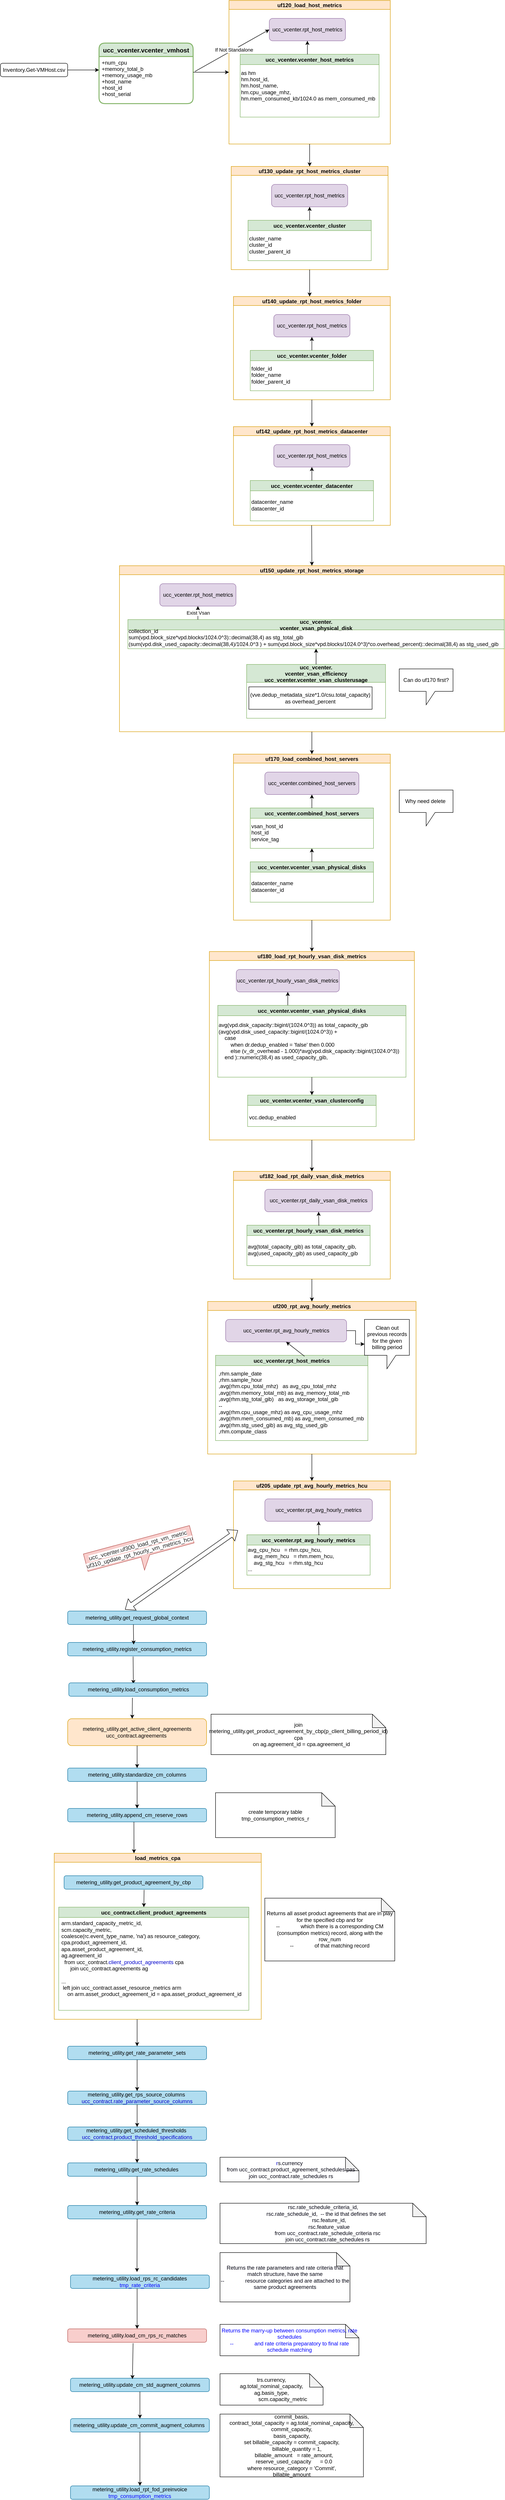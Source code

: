 <mxfile version="17.3.0" type="github">
  <diagram id="R2lEEEUBdFMjLlhIrx00" name="Page-1">
    <mxGraphModel dx="1022" dy="436" grid="1" gridSize="10" guides="1" tooltips="1" connect="1" arrows="1" fold="1" page="1" pageScale="1" pageWidth="850" pageHeight="1100" math="0" shadow="0" extFonts="Permanent Marker^https://fonts.googleapis.com/css?family=Permanent+Marker">
      <root>
        <mxCell id="0" />
        <mxCell id="1" parent="0" />
        <mxCell id="P4FuP0LSuR6LacXq8Uvd-1" value="Inventory.Get-VMHost.csv" style="rounded=1;whiteSpace=wrap;html=1;" parent="1" vertex="1">
          <mxGeometry x="60" y="160" width="150" height="30" as="geometry" />
        </mxCell>
        <mxCell id="P4FuP0LSuR6LacXq8Uvd-2" value="" style="endArrow=classic;html=1;rounded=0;exitX=1;exitY=0.5;exitDx=0;exitDy=0;" parent="1" source="P4FuP0LSuR6LacXq8Uvd-1" edge="1">
          <mxGeometry width="50" height="50" relative="1" as="geometry">
            <mxPoint x="230" y="220" as="sourcePoint" />
            <mxPoint x="280" y="175" as="targetPoint" />
          </mxGeometry>
        </mxCell>
        <mxCell id="P4FuP0LSuR6LacXq8Uvd-8" value="ucc_vcenter.vcenter_vmhost" style="swimlane;childLayout=stackLayout;horizontal=1;startSize=30;horizontalStack=0;rounded=1;fontSize=14;fontStyle=1;strokeWidth=2;resizeParent=0;resizeLast=1;shadow=0;dashed=0;align=center;fillColor=#d5e8d4;strokeColor=#82b366;" parent="1" vertex="1">
          <mxGeometry x="280" y="115" width="210" height="135" as="geometry" />
        </mxCell>
        <mxCell id="P4FuP0LSuR6LacXq8Uvd-9" value="+num_cpu&#xa;+memory_total_b&#xa;+memory_usage_mb&#xa;+host_name&#xa;+host_id&#xa;+host_serial" style="align=left;strokeColor=none;fillColor=none;spacingLeft=4;fontSize=12;verticalAlign=top;resizable=0;rotatable=0;part=1;" parent="P4FuP0LSuR6LacXq8Uvd-8" vertex="1">
          <mxGeometry y="30" width="210" height="105" as="geometry" />
        </mxCell>
        <mxCell id="P4FuP0LSuR6LacXq8Uvd-10" value="" style="endArrow=classic;html=1;rounded=0;entryX=0;entryY=0.5;entryDx=0;entryDy=0;" parent="1" target="P4FuP0LSuR6LacXq8Uvd-14" edge="1">
          <mxGeometry width="50" height="50" relative="1" as="geometry">
            <mxPoint x="490" y="180" as="sourcePoint" />
            <mxPoint x="580" y="179" as="targetPoint" />
          </mxGeometry>
        </mxCell>
        <mxCell id="P4FuP0LSuR6LacXq8Uvd-14" value="uf120_load_host_metrics" style="swimlane;startSize=20;horizontal=1;containerType=tree;newEdgeStyle={&quot;edgeStyle&quot;:&quot;elbowEdgeStyle&quot;,&quot;startArrow&quot;:&quot;none&quot;,&quot;endArrow&quot;:&quot;none&quot;};fillColor=#ffe6cc;strokeColor=#d79b00;" parent="1" vertex="1">
          <mxGeometry x="570" y="20" width="360" height="320" as="geometry" />
        </mxCell>
        <mxCell id="P4FuP0LSuR6LacXq8Uvd-24" value="ucc_vcenter.rpt_host_metrics" style="rounded=1;whiteSpace=wrap;html=1;fillColor=#e1d5e7;strokeColor=#9673a6;" parent="P4FuP0LSuR6LacXq8Uvd-14" vertex="1">
          <mxGeometry x="90" y="40" width="170" height="50" as="geometry" />
        </mxCell>
        <mxCell id="P4FuP0LSuR6LacXq8Uvd-25" value="ucc_vcenter.vcenter_host_metrics" style="swimlane;fillColor=#d5e8d4;strokeColor=#82b366;" parent="P4FuP0LSuR6LacXq8Uvd-14" vertex="1">
          <mxGeometry x="25" y="120" width="310" height="140" as="geometry" />
        </mxCell>
        <mxCell id="P4FuP0LSuR6LacXq8Uvd-27" value="&lt;div&gt;as hm&lt;/div&gt;&lt;div&gt;hm.host_id,&lt;/div&gt;&lt;div&gt;&lt;span&gt;  &lt;/span&gt;hm.host_name,&lt;/div&gt;&lt;div&gt;&lt;span&gt;  &lt;/span&gt;hm.cpu_usage_mhz,&lt;/div&gt;&lt;div&gt;&lt;span&gt;  &lt;/span&gt;hm.mem_consumed_kb/1024.0 as mem_consumed_mb&lt;/div&gt;" style="text;html=1;align=left;verticalAlign=middle;resizable=0;points=[];autosize=1;strokeColor=none;fillColor=none;" parent="P4FuP0LSuR6LacXq8Uvd-25" vertex="1">
          <mxGeometry y="30" width="310" height="80" as="geometry" />
        </mxCell>
        <mxCell id="P4FuP0LSuR6LacXq8Uvd-29" value="" style="endArrow=classic;html=1;rounded=0;entryX=0.5;entryY=1;entryDx=0;entryDy=0;" parent="P4FuP0LSuR6LacXq8Uvd-14" target="P4FuP0LSuR6LacXq8Uvd-24" edge="1">
          <mxGeometry width="50" height="50" relative="1" as="geometry">
            <mxPoint x="175" y="120" as="sourcePoint" />
            <mxPoint x="210" y="150" as="targetPoint" />
          </mxGeometry>
        </mxCell>
        <mxCell id="P4FuP0LSuR6LacXq8Uvd-28" value="" style="endArrow=classic;html=1;rounded=0;exitX=1.019;exitY=0.317;exitDx=0;exitDy=0;exitPerimeter=0;entryX=0;entryY=0.5;entryDx=0;entryDy=0;" parent="1" source="P4FuP0LSuR6LacXq8Uvd-9" target="P4FuP0LSuR6LacXq8Uvd-24" edge="1">
          <mxGeometry width="50" height="50" relative="1" as="geometry">
            <mxPoint x="620" y="200" as="sourcePoint" />
            <mxPoint x="670" y="150" as="targetPoint" />
          </mxGeometry>
        </mxCell>
        <mxCell id="P4FuP0LSuR6LacXq8Uvd-30" value="If Not Standalone" style="edgeLabel;html=1;align=center;verticalAlign=middle;resizable=0;points=[];" parent="P4FuP0LSuR6LacXq8Uvd-28" vertex="1" connectable="0">
          <mxGeometry x="-0.141" relative="1" as="geometry">
            <mxPoint x="15" y="-8" as="offset" />
          </mxGeometry>
        </mxCell>
        <mxCell id="P4FuP0LSuR6LacXq8Uvd-31" value="uf130_update_rpt_host_metrics_cluster" style="swimlane;startSize=20;horizontal=1;containerType=tree;newEdgeStyle={&quot;edgeStyle&quot;:&quot;elbowEdgeStyle&quot;,&quot;startArrow&quot;:&quot;none&quot;,&quot;endArrow&quot;:&quot;none&quot;};fillColor=#ffe6cc;strokeColor=#d79b00;" parent="1" vertex="1">
          <mxGeometry x="575" y="390" width="350" height="230" as="geometry" />
        </mxCell>
        <mxCell id="P4FuP0LSuR6LacXq8Uvd-32" value="ucc_vcenter.rpt_host_metrics" style="rounded=1;whiteSpace=wrap;html=1;fillColor=#e1d5e7;strokeColor=#9673a6;" parent="P4FuP0LSuR6LacXq8Uvd-31" vertex="1">
          <mxGeometry x="90" y="40" width="170" height="50" as="geometry" />
        </mxCell>
        <mxCell id="P4FuP0LSuR6LacXq8Uvd-33" value="ucc_vcenter.vcenter_cluster" style="swimlane;fillColor=#d5e8d4;strokeColor=#82b366;" parent="P4FuP0LSuR6LacXq8Uvd-31" vertex="1">
          <mxGeometry x="37.5" y="120" width="275" height="90" as="geometry" />
        </mxCell>
        <mxCell id="P4FuP0LSuR6LacXq8Uvd-34" value="cluster_name&lt;br&gt;cluster_id&lt;br&gt;cluster_parent_id" style="text;html=1;align=left;verticalAlign=middle;resizable=0;points=[];autosize=1;strokeColor=none;fillColor=none;" parent="P4FuP0LSuR6LacXq8Uvd-33" vertex="1">
          <mxGeometry y="30" width="110" height="50" as="geometry" />
        </mxCell>
        <mxCell id="P4FuP0LSuR6LacXq8Uvd-35" value="" style="endArrow=classic;html=1;rounded=0;entryX=0.5;entryY=1;entryDx=0;entryDy=0;" parent="P4FuP0LSuR6LacXq8Uvd-31" target="P4FuP0LSuR6LacXq8Uvd-32" edge="1">
          <mxGeometry width="50" height="50" relative="1" as="geometry">
            <mxPoint x="175" y="120" as="sourcePoint" />
            <mxPoint x="210" y="150" as="targetPoint" />
          </mxGeometry>
        </mxCell>
        <mxCell id="P4FuP0LSuR6LacXq8Uvd-36" value="" style="endArrow=classic;html=1;rounded=0;exitX=0.5;exitY=1;exitDx=0;exitDy=0;entryX=0.5;entryY=0;entryDx=0;entryDy=0;" parent="1" source="P4FuP0LSuR6LacXq8Uvd-14" target="P4FuP0LSuR6LacXq8Uvd-31" edge="1">
          <mxGeometry width="50" height="50" relative="1" as="geometry">
            <mxPoint x="620" y="550" as="sourcePoint" />
            <mxPoint x="670" y="500" as="targetPoint" />
          </mxGeometry>
        </mxCell>
        <mxCell id="P4FuP0LSuR6LacXq8Uvd-37" value="uf140_update_rpt_host_metrics_folder" style="swimlane;startSize=20;horizontal=1;containerType=tree;newEdgeStyle={&quot;edgeStyle&quot;:&quot;elbowEdgeStyle&quot;,&quot;startArrow&quot;:&quot;none&quot;,&quot;endArrow&quot;:&quot;none&quot;};fillColor=#ffe6cc;strokeColor=#d79b00;" parent="1" vertex="1">
          <mxGeometry x="580" y="680" width="350" height="230" as="geometry" />
        </mxCell>
        <mxCell id="P4FuP0LSuR6LacXq8Uvd-38" value="ucc_vcenter.rpt_host_metrics" style="rounded=1;whiteSpace=wrap;html=1;fillColor=#e1d5e7;strokeColor=#9673a6;" parent="P4FuP0LSuR6LacXq8Uvd-37" vertex="1">
          <mxGeometry x="90" y="40" width="170" height="50" as="geometry" />
        </mxCell>
        <mxCell id="P4FuP0LSuR6LacXq8Uvd-39" value="ucc_vcenter.vcenter_folder" style="swimlane;fillColor=#d5e8d4;strokeColor=#82b366;" parent="P4FuP0LSuR6LacXq8Uvd-37" vertex="1">
          <mxGeometry x="37.5" y="120" width="275" height="90" as="geometry" />
        </mxCell>
        <mxCell id="P4FuP0LSuR6LacXq8Uvd-40" value="folder_id&lt;br&gt;folder_name&lt;br&gt;folder_parent_id" style="text;html=1;align=left;verticalAlign=middle;resizable=0;points=[];autosize=1;strokeColor=none;fillColor=none;" parent="P4FuP0LSuR6LacXq8Uvd-39" vertex="1">
          <mxGeometry y="30" width="100" height="50" as="geometry" />
        </mxCell>
        <mxCell id="P4FuP0LSuR6LacXq8Uvd-41" value="" style="endArrow=classic;html=1;rounded=0;entryX=0.5;entryY=1;entryDx=0;entryDy=0;" parent="P4FuP0LSuR6LacXq8Uvd-37" target="P4FuP0LSuR6LacXq8Uvd-38" edge="1">
          <mxGeometry width="50" height="50" relative="1" as="geometry">
            <mxPoint x="175" y="120" as="sourcePoint" />
            <mxPoint x="210" y="150" as="targetPoint" />
          </mxGeometry>
        </mxCell>
        <mxCell id="P4FuP0LSuR6LacXq8Uvd-42" value="" style="endArrow=classic;html=1;rounded=0;exitX=0.5;exitY=1;exitDx=0;exitDy=0;" parent="1" source="P4FuP0LSuR6LacXq8Uvd-31" edge="1">
          <mxGeometry width="50" height="50" relative="1" as="geometry">
            <mxPoint x="700" y="680" as="sourcePoint" />
            <mxPoint x="750" y="680" as="targetPoint" />
          </mxGeometry>
        </mxCell>
        <mxCell id="P4FuP0LSuR6LacXq8Uvd-43" value="uf142_update_rpt_host_metrics_datacenter" style="swimlane;startSize=20;horizontal=1;containerType=tree;newEdgeStyle={&quot;edgeStyle&quot;:&quot;elbowEdgeStyle&quot;,&quot;startArrow&quot;:&quot;none&quot;,&quot;endArrow&quot;:&quot;none&quot;};fillColor=#ffe6cc;strokeColor=#d79b00;" parent="1" vertex="1">
          <mxGeometry x="580" y="970" width="350" height="220" as="geometry" />
        </mxCell>
        <mxCell id="P4FuP0LSuR6LacXq8Uvd-44" value="ucc_vcenter.rpt_host_metrics" style="rounded=1;whiteSpace=wrap;html=1;fillColor=#e1d5e7;strokeColor=#9673a6;" parent="P4FuP0LSuR6LacXq8Uvd-43" vertex="1">
          <mxGeometry x="90" y="40" width="170" height="50" as="geometry" />
        </mxCell>
        <mxCell id="P4FuP0LSuR6LacXq8Uvd-45" value="ucc_vcenter.vcenter_datacenter" style="swimlane;fillColor=#d5e8d4;strokeColor=#82b366;" parent="P4FuP0LSuR6LacXq8Uvd-43" vertex="1">
          <mxGeometry x="37.5" y="120" width="275" height="90" as="geometry" />
        </mxCell>
        <mxCell id="P4FuP0LSuR6LacXq8Uvd-46" value="datacenter_name&lt;br&gt;datacenter_id" style="text;html=1;align=left;verticalAlign=middle;resizable=0;points=[];autosize=1;strokeColor=none;fillColor=none;" parent="P4FuP0LSuR6LacXq8Uvd-45" vertex="1">
          <mxGeometry y="40" width="110" height="30" as="geometry" />
        </mxCell>
        <mxCell id="P4FuP0LSuR6LacXq8Uvd-47" value="" style="endArrow=classic;html=1;rounded=0;entryX=0.5;entryY=1;entryDx=0;entryDy=0;" parent="P4FuP0LSuR6LacXq8Uvd-43" target="P4FuP0LSuR6LacXq8Uvd-44" edge="1">
          <mxGeometry width="50" height="50" relative="1" as="geometry">
            <mxPoint x="175" y="120" as="sourcePoint" />
            <mxPoint x="210" y="150" as="targetPoint" />
          </mxGeometry>
        </mxCell>
        <mxCell id="P4FuP0LSuR6LacXq8Uvd-48" value="" style="endArrow=classic;html=1;rounded=0;exitX=0.5;exitY=1;exitDx=0;exitDy=0;entryX=0.5;entryY=0;entryDx=0;entryDy=0;" parent="1" source="P4FuP0LSuR6LacXq8Uvd-37" target="P4FuP0LSuR6LacXq8Uvd-43" edge="1">
          <mxGeometry width="50" height="50" relative="1" as="geometry">
            <mxPoint x="420" y="1000" as="sourcePoint" />
            <mxPoint x="470" y="950" as="targetPoint" />
          </mxGeometry>
        </mxCell>
        <mxCell id="P4FuP0LSuR6LacXq8Uvd-49" value="uf150_update_rpt_host_metrics_storage" style="swimlane;startSize=20;horizontal=1;containerType=tree;newEdgeStyle={&quot;edgeStyle&quot;:&quot;elbowEdgeStyle&quot;,&quot;startArrow&quot;:&quot;none&quot;,&quot;endArrow&quot;:&quot;none&quot;};fillColor=#ffe6cc;strokeColor=#d79b00;" parent="1" vertex="1">
          <mxGeometry x="325.63" y="1280" width="858.75" height="370" as="geometry" />
        </mxCell>
        <mxCell id="P4FuP0LSuR6LacXq8Uvd-50" value="ucc_vcenter.rpt_host_metrics" style="rounded=1;whiteSpace=wrap;html=1;fillColor=#e1d5e7;strokeColor=#9673a6;" parent="P4FuP0LSuR6LacXq8Uvd-49" vertex="1">
          <mxGeometry x="90" y="40" width="170" height="50" as="geometry" />
        </mxCell>
        <mxCell id="P4FuP0LSuR6LacXq8Uvd-51" value="ucc_vcenter.&#xa;vcenter_vsan_physical_disk" style="swimlane;fillColor=#d5e8d4;strokeColor=#82b366;" parent="P4FuP0LSuR6LacXq8Uvd-49" vertex="1">
          <mxGeometry x="18.75" y="120" width="840" height="65" as="geometry" />
        </mxCell>
        <mxCell id="P4FuP0LSuR6LacXq8Uvd-52" value="collection_id&lt;br&gt;sum(vpd.block_size*vpd.blocks/1024.0^3)::decimal(38,4) as stg_total_gib&lt;br&gt;(sum(vpd.disk_used_capacity::decimal(38,4)/1024.0^3 ) + sum(vpd.block_size*vpd.blocks/1024.0^3)*co.overhead_percent)::decimal(38,4) as stg_used_gib" style="text;html=1;align=left;verticalAlign=middle;resizable=0;points=[];autosize=1;strokeColor=none;fillColor=none;" parent="P4FuP0LSuR6LacXq8Uvd-51" vertex="1">
          <mxGeometry y="15" width="840" height="50" as="geometry" />
        </mxCell>
        <mxCell id="P4FuP0LSuR6LacXq8Uvd-53" value="Exist Vsan" style="endArrow=classic;html=1;rounded=0;entryX=0.5;entryY=1;entryDx=0;entryDy=0;" parent="P4FuP0LSuR6LacXq8Uvd-49" target="P4FuP0LSuR6LacXq8Uvd-50" edge="1">
          <mxGeometry width="50" height="50" relative="1" as="geometry">
            <mxPoint x="175" y="120" as="sourcePoint" />
            <mxPoint x="210" y="150" as="targetPoint" />
            <Array as="points" />
          </mxGeometry>
        </mxCell>
        <mxCell id="P4FuP0LSuR6LacXq8Uvd-57" value="ucc_vcenter.&#xa;vcenter_vsan_efficiency&#xa;ucc_vcenter.vcenter_vsan_clusterusage" style="swimlane;fillColor=#d5e8d4;strokeColor=#82b366;startSize=40;" parent="P4FuP0LSuR6LacXq8Uvd-49" vertex="1">
          <mxGeometry x="283.75" y="220" width="310" height="120" as="geometry" />
        </mxCell>
        <mxCell id="P4FuP0LSuR6LacXq8Uvd-62" value="(vve.dedup_metadata_size*1.0/csu.total_capacity) as overhead_percent" style="whiteSpace=wrap;html=1;" parent="P4FuP0LSuR6LacXq8Uvd-57" vertex="1">
          <mxGeometry x="5" y="50" width="275" height="50" as="geometry" />
        </mxCell>
        <mxCell id="P4FuP0LSuR6LacXq8Uvd-59" value="" style="endArrow=classic;html=1;rounded=0;exitX=0.5;exitY=0;exitDx=0;exitDy=0;entryX=0.5;entryY=1;entryDx=0;entryDy=0;" parent="P4FuP0LSuR6LacXq8Uvd-49" source="P4FuP0LSuR6LacXq8Uvd-57" target="P4FuP0LSuR6LacXq8Uvd-51" edge="1">
          <mxGeometry width="50" height="50" relative="1" as="geometry">
            <mxPoint x="90" y="230" as="sourcePoint" />
            <mxPoint x="140" y="180" as="targetPoint" />
          </mxGeometry>
        </mxCell>
        <mxCell id="P4FuP0LSuR6LacXq8Uvd-73" value="Can do uf170 first?" style="shape=callout;whiteSpace=wrap;html=1;perimeter=calloutPerimeter;" parent="P4FuP0LSuR6LacXq8Uvd-49" vertex="1">
          <mxGeometry x="624.37" y="230" width="120" height="80" as="geometry" />
        </mxCell>
        <mxCell id="P4FuP0LSuR6LacXq8Uvd-54" value="" style="endArrow=classic;html=1;rounded=0;exitX=0.5;exitY=1;exitDx=0;exitDy=0;entryX=0.5;entryY=0;entryDx=0;entryDy=0;" parent="1" target="P4FuP0LSuR6LacXq8Uvd-49" edge="1">
          <mxGeometry width="50" height="50" relative="1" as="geometry">
            <mxPoint x="754.5" y="1190" as="sourcePoint" />
            <mxPoint x="754.5" y="1250" as="targetPoint" />
          </mxGeometry>
        </mxCell>
        <mxCell id="P4FuP0LSuR6LacXq8Uvd-63" value="uf170_load_combined_host_servers" style="swimlane;startSize=20;horizontal=1;containerType=tree;newEdgeStyle={&quot;edgeStyle&quot;:&quot;elbowEdgeStyle&quot;,&quot;startArrow&quot;:&quot;none&quot;,&quot;endArrow&quot;:&quot;none&quot;};fillColor=#ffe6cc;strokeColor=#d79b00;" parent="1" vertex="1">
          <mxGeometry x="580" y="1700" width="350" height="370" as="geometry" />
        </mxCell>
        <mxCell id="P4FuP0LSuR6LacXq8Uvd-64" value="ucc_vcenter.combined_host_servers" style="rounded=1;whiteSpace=wrap;html=1;fillColor=#e1d5e7;strokeColor=#9673a6;" parent="P4FuP0LSuR6LacXq8Uvd-63" vertex="1">
          <mxGeometry x="70" y="40" width="210" height="50" as="geometry" />
        </mxCell>
        <mxCell id="P4FuP0LSuR6LacXq8Uvd-65" value="ucc_vcenter.combined_host_servers" style="swimlane;fillColor=#d5e8d4;strokeColor=#82b366;" parent="P4FuP0LSuR6LacXq8Uvd-63" vertex="1">
          <mxGeometry x="37.5" y="120" width="275" height="90" as="geometry" />
        </mxCell>
        <mxCell id="P4FuP0LSuR6LacXq8Uvd-66" value="vsan_host_id&lt;br&gt;host_id&lt;br&gt;service_tag" style="text;html=1;align=left;verticalAlign=middle;resizable=0;points=[];autosize=1;strokeColor=none;fillColor=none;" parent="P4FuP0LSuR6LacXq8Uvd-65" vertex="1">
          <mxGeometry y="30" width="90" height="50" as="geometry" />
        </mxCell>
        <mxCell id="P4FuP0LSuR6LacXq8Uvd-67" value="" style="endArrow=classic;html=1;rounded=0;entryX=0.5;entryY=1;entryDx=0;entryDy=0;" parent="P4FuP0LSuR6LacXq8Uvd-63" target="P4FuP0LSuR6LacXq8Uvd-64" edge="1">
          <mxGeometry width="50" height="50" relative="1" as="geometry">
            <mxPoint x="175" y="120" as="sourcePoint" />
            <mxPoint x="210" y="150" as="targetPoint" />
          </mxGeometry>
        </mxCell>
        <mxCell id="P4FuP0LSuR6LacXq8Uvd-69" value="ucc_vcenter.vcenter_vsan_physical_disks" style="swimlane;fillColor=#d5e8d4;strokeColor=#82b366;" parent="P4FuP0LSuR6LacXq8Uvd-63" vertex="1">
          <mxGeometry x="37.5" y="240" width="275" height="90" as="geometry" />
        </mxCell>
        <mxCell id="P4FuP0LSuR6LacXq8Uvd-70" value="datacenter_name&lt;br&gt;datacenter_id" style="text;html=1;align=left;verticalAlign=middle;resizable=0;points=[];autosize=1;strokeColor=none;fillColor=none;" parent="P4FuP0LSuR6LacXq8Uvd-69" vertex="1">
          <mxGeometry y="40" width="110" height="30" as="geometry" />
        </mxCell>
        <mxCell id="P4FuP0LSuR6LacXq8Uvd-71" value="" style="endArrow=classic;html=1;rounded=0;exitX=0.5;exitY=0;exitDx=0;exitDy=0;entryX=0.5;entryY=1;entryDx=0;entryDy=0;" parent="P4FuP0LSuR6LacXq8Uvd-63" source="P4FuP0LSuR6LacXq8Uvd-69" target="P4FuP0LSuR6LacXq8Uvd-65" edge="1">
          <mxGeometry width="50" height="50" relative="1" as="geometry">
            <mxPoint x="-90" y="310" as="sourcePoint" />
            <mxPoint x="-40" y="260" as="targetPoint" />
          </mxGeometry>
        </mxCell>
        <mxCell id="P4FuP0LSuR6LacXq8Uvd-68" value="" style="endArrow=classic;html=1;rounded=0;exitX=0.5;exitY=1;exitDx=0;exitDy=0;entryX=0.5;entryY=0;entryDx=0;entryDy=0;" parent="1" source="P4FuP0LSuR6LacXq8Uvd-49" target="P4FuP0LSuR6LacXq8Uvd-63" edge="1">
          <mxGeometry width="50" height="50" relative="1" as="geometry">
            <mxPoint x="500" y="1730" as="sourcePoint" />
            <mxPoint x="550" y="1680" as="targetPoint" />
          </mxGeometry>
        </mxCell>
        <mxCell id="P4FuP0LSuR6LacXq8Uvd-72" value="Why need delete&amp;nbsp;" style="shape=callout;whiteSpace=wrap;html=1;perimeter=calloutPerimeter;" parent="1" vertex="1">
          <mxGeometry x="950" y="1780" width="120" height="80" as="geometry" />
        </mxCell>
        <mxCell id="P4FuP0LSuR6LacXq8Uvd-74" value="uf180_load_rpt_hourly_vsan_disk_metrics" style="swimlane;startSize=20;horizontal=1;containerType=tree;newEdgeStyle={&quot;edgeStyle&quot;:&quot;elbowEdgeStyle&quot;,&quot;startArrow&quot;:&quot;none&quot;,&quot;endArrow&quot;:&quot;none&quot;};fillColor=#ffe6cc;strokeColor=#d79b00;" parent="1" vertex="1">
          <mxGeometry x="526.26" y="2140" width="457.5" height="420" as="geometry" />
        </mxCell>
        <mxCell id="P4FuP0LSuR6LacXq8Uvd-75" value="ucc_vcenter.rpt_hourly_vsan_disk_metrics" style="rounded=1;whiteSpace=wrap;html=1;fillColor=#e1d5e7;strokeColor=#9673a6;" parent="P4FuP0LSuR6LacXq8Uvd-74" vertex="1">
          <mxGeometry x="60" y="40" width="230" height="50" as="geometry" />
        </mxCell>
        <mxCell id="P4FuP0LSuR6LacXq8Uvd-78" value="" style="endArrow=classic;html=1;rounded=0;entryX=0.5;entryY=1;entryDx=0;entryDy=0;" parent="P4FuP0LSuR6LacXq8Uvd-74" target="P4FuP0LSuR6LacXq8Uvd-75" edge="1">
          <mxGeometry width="50" height="50" relative="1" as="geometry">
            <mxPoint x="175" y="120" as="sourcePoint" />
            <mxPoint x="210" y="150" as="targetPoint" />
          </mxGeometry>
        </mxCell>
        <mxCell id="P4FuP0LSuR6LacXq8Uvd-79" value="ucc_vcenter.vcenter_vsan_physical_disks" style="swimlane;fillColor=#d5e8d4;strokeColor=#82b366;" parent="P4FuP0LSuR6LacXq8Uvd-74" vertex="1">
          <mxGeometry x="18.75" y="120" width="420" height="160" as="geometry" />
        </mxCell>
        <mxCell id="P4FuP0LSuR6LacXq8Uvd-80" value="avg(vpd.disk_capacity::bigint/(1024.0^3)) as total_capacity_gib&lt;br&gt;&lt;div&gt;(avg(vpd.disk_used_capacity::bigint/(1024.0^3)) +&lt;/div&gt;&lt;div&gt;&lt;span&gt;   &lt;/span&gt;&amp;nbsp; &amp;nbsp; case&lt;/div&gt;&lt;div&gt;&lt;span&gt;   &lt;/span&gt;&amp;nbsp; &amp;nbsp; &amp;nbsp; &amp;nbsp; when dr.dedup_enabled = &#39;false&#39; then 0.000&lt;/div&gt;&lt;div&gt;&lt;span&gt;   &lt;/span&gt;&amp;nbsp; &amp;nbsp; &amp;nbsp; &amp;nbsp; else (v_dr_overhead - 1.000)*avg(vpd.disk_capacity::bigint/(1024.0^3))&lt;/div&gt;&lt;div&gt;&lt;span&gt;   &lt;/span&gt;&amp;nbsp; &amp;nbsp; end )::numeric(38,4) as used_capacity_gib,&lt;/div&gt;" style="text;html=1;align=left;verticalAlign=middle;resizable=0;points=[];autosize=1;strokeColor=none;fillColor=none;" parent="P4FuP0LSuR6LacXq8Uvd-79" vertex="1">
          <mxGeometry y="35" width="420" height="90" as="geometry" />
        </mxCell>
        <mxCell id="P4FuP0LSuR6LacXq8Uvd-83" value="ucc_vcenter.vcenter_vsan_clusterconfig" style="swimlane;fillColor=#d5e8d4;strokeColor=#82b366;" parent="P4FuP0LSuR6LacXq8Uvd-74" vertex="1">
          <mxGeometry x="85.32" y="320" width="286.87" height="70" as="geometry" />
        </mxCell>
        <mxCell id="P4FuP0LSuR6LacXq8Uvd-84" value="vcc.dedup_enabled" style="text;html=1;align=left;verticalAlign=middle;resizable=0;points=[];autosize=1;strokeColor=none;fillColor=none;" parent="P4FuP0LSuR6LacXq8Uvd-83" vertex="1">
          <mxGeometry x="1.87" y="40" width="120" height="20" as="geometry" />
        </mxCell>
        <mxCell id="P4FuP0LSuR6LacXq8Uvd-85" value="" style="endArrow=classic;html=1;rounded=0;exitX=0.5;exitY=1;exitDx=0;exitDy=0;" parent="P4FuP0LSuR6LacXq8Uvd-74" source="P4FuP0LSuR6LacXq8Uvd-79" target="P4FuP0LSuR6LacXq8Uvd-83" edge="1">
          <mxGeometry width="50" height="50" relative="1" as="geometry">
            <mxPoint x="23.74" y="390" as="sourcePoint" />
            <mxPoint x="73.74" y="340" as="targetPoint" />
          </mxGeometry>
        </mxCell>
        <mxCell id="P4FuP0LSuR6LacXq8Uvd-82" value="" style="endArrow=classic;html=1;rounded=0;exitX=0.5;exitY=1;exitDx=0;exitDy=0;entryX=0.5;entryY=0;entryDx=0;entryDy=0;" parent="1" source="P4FuP0LSuR6LacXq8Uvd-63" target="P4FuP0LSuR6LacXq8Uvd-74" edge="1">
          <mxGeometry width="50" height="50" relative="1" as="geometry">
            <mxPoint x="510" y="2150" as="sourcePoint" />
            <mxPoint x="560" y="2100" as="targetPoint" />
          </mxGeometry>
        </mxCell>
        <mxCell id="P4FuP0LSuR6LacXq8Uvd-86" value="uf182_load_rpt_daily_vsan_disk_metrics" style="swimlane;startSize=20;horizontal=1;containerType=tree;newEdgeStyle={&quot;edgeStyle&quot;:&quot;elbowEdgeStyle&quot;,&quot;startArrow&quot;:&quot;none&quot;,&quot;endArrow&quot;:&quot;none&quot;};fillColor=#ffe6cc;strokeColor=#d79b00;" parent="1" vertex="1">
          <mxGeometry x="580" y="2630" width="350" height="240" as="geometry" />
        </mxCell>
        <mxCell id="P4FuP0LSuR6LacXq8Uvd-87" value="ucc_vcenter.rpt_daily_vsan_disk_metrics" style="rounded=1;whiteSpace=wrap;html=1;fillColor=#e1d5e7;strokeColor=#9673a6;" parent="P4FuP0LSuR6LacXq8Uvd-86" vertex="1">
          <mxGeometry x="70" y="40" width="240" height="50" as="geometry" />
        </mxCell>
        <mxCell id="P4FuP0LSuR6LacXq8Uvd-88" value="ucc_vcenter.rpt_hourly_vsan_disk_metrics" style="swimlane;fillColor=#d5e8d4;strokeColor=#82b366;" parent="P4FuP0LSuR6LacXq8Uvd-86" vertex="1">
          <mxGeometry x="30" y="120" width="275" height="90" as="geometry" />
        </mxCell>
        <mxCell id="P4FuP0LSuR6LacXq8Uvd-89" value="&lt;div&gt;avg(total_capacity_gib) as total_capacity_gib,&lt;/div&gt;&lt;div&gt;avg(used_capacity_gib)&lt;span&gt; &lt;/span&gt; as used_capacity_gib&lt;/div&gt;" style="text;html=1;align=left;verticalAlign=middle;resizable=0;points=[];autosize=1;strokeColor=none;fillColor=none;" parent="P4FuP0LSuR6LacXq8Uvd-88" vertex="1">
          <mxGeometry y="40" width="260" height="30" as="geometry" />
        </mxCell>
        <mxCell id="P4FuP0LSuR6LacXq8Uvd-90" value="" style="endArrow=classic;html=1;rounded=0;entryX=0.5;entryY=1;entryDx=0;entryDy=0;exitX=0.584;exitY=0.011;exitDx=0;exitDy=0;exitPerimeter=0;" parent="P4FuP0LSuR6LacXq8Uvd-86" source="P4FuP0LSuR6LacXq8Uvd-88" target="P4FuP0LSuR6LacXq8Uvd-87" edge="1">
          <mxGeometry width="50" height="50" relative="1" as="geometry">
            <mxPoint x="175" y="120" as="sourcePoint" />
            <mxPoint x="210" y="150" as="targetPoint" />
          </mxGeometry>
        </mxCell>
        <mxCell id="P4FuP0LSuR6LacXq8Uvd-94" value="" style="endArrow=classic;html=1;rounded=0;exitX=0.5;exitY=1;exitDx=0;exitDy=0;entryX=0.5;entryY=0;entryDx=0;entryDy=0;" parent="1" source="P4FuP0LSuR6LacXq8Uvd-74" target="P4FuP0LSuR6LacXq8Uvd-86" edge="1">
          <mxGeometry width="50" height="50" relative="1" as="geometry">
            <mxPoint x="480" y="2680" as="sourcePoint" />
            <mxPoint x="530" y="2630" as="targetPoint" />
          </mxGeometry>
        </mxCell>
        <mxCell id="P4FuP0LSuR6LacXq8Uvd-95" value="uf200_rpt_avg_hourly_metrics" style="swimlane;startSize=20;horizontal=1;containerType=tree;newEdgeStyle={&quot;edgeStyle&quot;:&quot;elbowEdgeStyle&quot;,&quot;startArrow&quot;:&quot;none&quot;,&quot;endArrow&quot;:&quot;none&quot;};fillColor=#ffe6cc;strokeColor=#d79b00;" parent="1" vertex="1">
          <mxGeometry x="522.51" y="2920" width="465" height="340" as="geometry" />
        </mxCell>
        <mxCell id="P4FuP0LSuR6LacXq8Uvd-96" value="ucc_vcenter.rpt_avg_hourly_metrics" style="rounded=1;whiteSpace=wrap;html=1;fillColor=#e1d5e7;strokeColor=#9673a6;" parent="P4FuP0LSuR6LacXq8Uvd-95" vertex="1">
          <mxGeometry x="40" y="40" width="270" height="50" as="geometry" />
        </mxCell>
        <mxCell id="P4FuP0LSuR6LacXq8Uvd-97" value="ucc_vcenter.rpt_host_metrics" style="swimlane;fillColor=#d5e8d4;strokeColor=#82b366;startSize=23;" parent="P4FuP0LSuR6LacXq8Uvd-95" vertex="1">
          <mxGeometry x="17.5" y="120" width="340" height="190" as="geometry" />
        </mxCell>
        <mxCell id="P4FuP0LSuR6LacXq8Uvd-98" value="&lt;div&gt;,rhm.sample_date&lt;/div&gt;&lt;div&gt;&lt;span&gt;   &lt;/span&gt;,rhm.sample_hour&lt;/div&gt;&lt;div&gt;&lt;span&gt;   &lt;/span&gt;,avg(rhm.cpu_total_mhz)&amp;nbsp; &amp;nbsp;as avg_cpu_total_mhz&lt;/div&gt;&lt;div&gt;&lt;span&gt;   &lt;/span&gt;,avg(rhm.memory_total_mb) as avg_memory_total_mb&lt;/div&gt;&lt;div&gt;&lt;span&gt;   &lt;/span&gt;,avg(rhm.stg_total_gib)&amp;nbsp; &amp;nbsp;as avg_storage_total_gib&lt;/div&gt;&lt;div&gt;&lt;span&gt;   &lt;/span&gt;--&lt;/div&gt;&lt;div&gt;&lt;span&gt;   &lt;/span&gt;,avg(rhm.cpu_usage_mhz) as avg_cpu_usage_mhz&lt;/div&gt;&lt;div&gt;&lt;span&gt;   &lt;/span&gt;,avg(rhm.mem_consumed_mb) as avg_mem_consumed_mb&amp;nbsp;&lt;/div&gt;&lt;div&gt;&lt;span&gt;   &lt;/span&gt;,avg(rhm.stg_used_gib) as avg_stg_used_gib&amp;nbsp;&lt;/div&gt;&lt;div&gt;&lt;span&gt;   &lt;/span&gt;,rhm.compute_class&lt;/div&gt;" style="text;html=1;align=left;verticalAlign=middle;resizable=0;points=[];autosize=1;strokeColor=none;fillColor=none;" parent="P4FuP0LSuR6LacXq8Uvd-97" vertex="1">
          <mxGeometry x="5" y="30" width="340" height="150" as="geometry" />
        </mxCell>
        <mxCell id="P4FuP0LSuR6LacXq8Uvd-99" value="" style="endArrow=classic;html=1;rounded=0;entryX=0.5;entryY=1;entryDx=0;entryDy=0;exitX=0.584;exitY=0.011;exitDx=0;exitDy=0;exitPerimeter=0;" parent="P4FuP0LSuR6LacXq8Uvd-95" source="P4FuP0LSuR6LacXq8Uvd-97" target="P4FuP0LSuR6LacXq8Uvd-96" edge="1">
          <mxGeometry width="50" height="50" relative="1" as="geometry">
            <mxPoint x="175" y="120" as="sourcePoint" />
            <mxPoint x="210" y="150" as="targetPoint" />
          </mxGeometry>
        </mxCell>
        <mxCell id="P4FuP0LSuR6LacXq8Uvd-101" value="Clean out previous records for the given billing period" style="shape=callout;whiteSpace=wrap;html=1;perimeter=calloutPerimeter;" parent="P4FuP0LSuR6LacXq8Uvd-95" vertex="1">
          <mxGeometry x="350" y="40" width="100" height="110" as="geometry" />
        </mxCell>
        <mxCell id="P4FuP0LSuR6LacXq8Uvd-102" value="" style="edgeStyle=orthogonalEdgeStyle;rounded=0;orthogonalLoop=1;jettySize=auto;html=1;" parent="P4FuP0LSuR6LacXq8Uvd-95" source="P4FuP0LSuR6LacXq8Uvd-96" target="P4FuP0LSuR6LacXq8Uvd-101" edge="1">
          <mxGeometry relative="1" as="geometry" />
        </mxCell>
        <mxCell id="P4FuP0LSuR6LacXq8Uvd-100" value="" style="endArrow=classic;html=1;rounded=0;exitX=0.5;exitY=1;exitDx=0;exitDy=0;entryX=0.5;entryY=0;entryDx=0;entryDy=0;" parent="1" source="P4FuP0LSuR6LacXq8Uvd-86" target="P4FuP0LSuR6LacXq8Uvd-95" edge="1">
          <mxGeometry width="50" height="50" relative="1" as="geometry">
            <mxPoint x="460" y="2950" as="sourcePoint" />
            <mxPoint x="510" y="2900" as="targetPoint" />
          </mxGeometry>
        </mxCell>
        <mxCell id="P4FuP0LSuR6LacXq8Uvd-105" value="uf205_update_rpt_avg_hourly_metrics_hcu" style="swimlane;startSize=20;horizontal=1;containerType=tree;newEdgeStyle={&quot;edgeStyle&quot;:&quot;elbowEdgeStyle&quot;,&quot;startArrow&quot;:&quot;none&quot;,&quot;endArrow&quot;:&quot;none&quot;};fillColor=#ffe6cc;strokeColor=#d79b00;" parent="1" vertex="1">
          <mxGeometry x="580.01" y="3320" width="350" height="240" as="geometry" />
        </mxCell>
        <mxCell id="P4FuP0LSuR6LacXq8Uvd-106" value="ucc_vcenter.rpt_avg_hourly_metrics" style="rounded=1;whiteSpace=wrap;html=1;fillColor=#e1d5e7;strokeColor=#9673a6;" parent="P4FuP0LSuR6LacXq8Uvd-105" vertex="1">
          <mxGeometry x="70" y="40" width="240" height="50" as="geometry" />
        </mxCell>
        <mxCell id="P4FuP0LSuR6LacXq8Uvd-107" value="ucc_vcenter.rpt_avg_hourly_metrics" style="swimlane;fillColor=#d5e8d4;strokeColor=#82b366;" parent="P4FuP0LSuR6LacXq8Uvd-105" vertex="1">
          <mxGeometry x="30" y="120" width="275" height="90" as="geometry" />
        </mxCell>
        <mxCell id="P4FuP0LSuR6LacXq8Uvd-108" value="&lt;div&gt;avg_cpu_hcu&amp;nbsp; &amp;nbsp;= rhm.cpu_hcu,&lt;/div&gt;&lt;div&gt;&amp;nbsp; &amp;nbsp; &lt;span&gt;   &lt;/span&gt;avg_mem_hcu&amp;nbsp; &amp;nbsp;= rhm.mem_hcu,&lt;/div&gt;&lt;div&gt;&amp;nbsp; &amp;nbsp; &lt;span&gt;   &lt;/span&gt;avg_stg_hcu&lt;span&gt; &lt;/span&gt;&amp;nbsp; = rhm.stg_hcu&lt;/div&gt;&lt;div&gt;...&lt;/div&gt;" style="text;html=1;align=left;verticalAlign=middle;resizable=0;points=[];autosize=1;strokeColor=none;fillColor=none;" parent="P4FuP0LSuR6LacXq8Uvd-107" vertex="1">
          <mxGeometry y="25" width="210" height="60" as="geometry" />
        </mxCell>
        <mxCell id="P4FuP0LSuR6LacXq8Uvd-109" value="" style="endArrow=classic;html=1;rounded=0;entryX=0.5;entryY=1;entryDx=0;entryDy=0;exitX=0.584;exitY=0.011;exitDx=0;exitDy=0;exitPerimeter=0;" parent="P4FuP0LSuR6LacXq8Uvd-105" source="P4FuP0LSuR6LacXq8Uvd-107" target="P4FuP0LSuR6LacXq8Uvd-106" edge="1">
          <mxGeometry width="50" height="50" relative="1" as="geometry">
            <mxPoint x="175" y="120" as="sourcePoint" />
            <mxPoint x="210" y="150" as="targetPoint" />
          </mxGeometry>
        </mxCell>
        <mxCell id="P4FuP0LSuR6LacXq8Uvd-110" value="" style="endArrow=classic;html=1;rounded=0;exitX=0.5;exitY=1;exitDx=0;exitDy=0;entryX=0.5;entryY=0;entryDx=0;entryDy=0;" parent="1" source="P4FuP0LSuR6LacXq8Uvd-95" target="P4FuP0LSuR6LacXq8Uvd-105" edge="1">
          <mxGeometry width="50" height="50" relative="1" as="geometry">
            <mxPoint x="490" y="3390" as="sourcePoint" />
            <mxPoint x="540" y="3340" as="targetPoint" />
          </mxGeometry>
        </mxCell>
        <mxCell id="qHnehCnUd78I_HZsjJGI-6" value="metering_utility.get_request_global_context" style="rounded=1;whiteSpace=wrap;html=1;fillColor=#b1ddf0;strokeColor=#10739e;" parent="1" vertex="1">
          <mxGeometry x="210" y="3610" width="310" height="30" as="geometry" />
        </mxCell>
        <mxCell id="qHnehCnUd78I_HZsjJGI-7" value="metering_utility.register_consumption_metrics" style="rounded=1;whiteSpace=wrap;html=1;fillColor=#b1ddf0;strokeColor=#10739e;" parent="1" vertex="1">
          <mxGeometry x="210" y="3680" width="310" height="30" as="geometry" />
        </mxCell>
        <mxCell id="qHnehCnUd78I_HZsjJGI-8" value="" style="endArrow=classic;html=1;rounded=0;exitX=0.473;exitY=1;exitDx=0;exitDy=0;exitPerimeter=0;entryX=0.475;entryY=0.156;entryDx=0;entryDy=0;entryPerimeter=0;" parent="1" source="qHnehCnUd78I_HZsjJGI-6" target="qHnehCnUd78I_HZsjJGI-7" edge="1">
          <mxGeometry width="50" height="50" relative="1" as="geometry">
            <mxPoint x="460" y="3800" as="sourcePoint" />
            <mxPoint x="510" y="3750" as="targetPoint" />
          </mxGeometry>
        </mxCell>
        <mxCell id="qHnehCnUd78I_HZsjJGI-9" value="metering_utility.get_active_client_agreements&lt;br&gt;ucc_contract.agreements&amp;nbsp;" style="rounded=1;whiteSpace=wrap;html=1;fillColor=#ffe6cc;strokeColor=#d79b00;" parent="1" vertex="1">
          <mxGeometry x="210" y="3850" width="310" height="60" as="geometry" />
        </mxCell>
        <mxCell id="qHnehCnUd78I_HZsjJGI-10" value="" style="endArrow=classic;html=1;rounded=0;exitX=0.471;exitY=1.044;exitDx=0;exitDy=0;exitPerimeter=0;entryX=0.465;entryY=0.089;entryDx=0;entryDy=0;entryPerimeter=0;" parent="1" source="qHnehCnUd78I_HZsjJGI-7" target="qHnehCnUd78I_HZsjJGI-11" edge="1">
          <mxGeometry width="50" height="50" relative="1" as="geometry">
            <mxPoint x="300" y="3910" as="sourcePoint" />
            <mxPoint x="350" y="3860" as="targetPoint" />
          </mxGeometry>
        </mxCell>
        <mxCell id="qHnehCnUd78I_HZsjJGI-11" value="metering_utility.load_consumption_metrics" style="rounded=1;whiteSpace=wrap;html=1;fillColor=#b1ddf0;strokeColor=#10739e;" parent="1" vertex="1">
          <mxGeometry x="212.51" y="3770" width="310" height="30" as="geometry" />
        </mxCell>
        <mxCell id="qHnehCnUd78I_HZsjJGI-12" value="" style="endArrow=classic;html=1;rounded=0;exitX=0.458;exitY=1.111;exitDx=0;exitDy=0;exitPerimeter=0;" parent="1" source="qHnehCnUd78I_HZsjJGI-11" edge="1">
          <mxGeometry width="50" height="50" relative="1" as="geometry">
            <mxPoint x="320" y="3950" as="sourcePoint" />
            <mxPoint x="354" y="3850" as="targetPoint" />
          </mxGeometry>
        </mxCell>
        <mxCell id="qHnehCnUd78I_HZsjJGI-14" value="&lt;div&gt;join metering_utility.get_product_agreement_by_cbp(p_client_billing_period_id) cpa&lt;/div&gt;&lt;div&gt;&lt;span&gt; &lt;/span&gt;&amp;nbsp; &amp;nbsp; on ag.agreement_id = cpa.agreement_id&lt;/div&gt;" style="shape=note;whiteSpace=wrap;html=1;backgroundOutline=1;darkOpacity=0.05;" parent="1" vertex="1">
          <mxGeometry x="530" y="3840" width="390" height="90" as="geometry" />
        </mxCell>
        <mxCell id="qHnehCnUd78I_HZsjJGI-15" value="metering_utility.standardize_cm_columns" style="rounded=1;whiteSpace=wrap;html=1;fillColor=#b1ddf0;strokeColor=#10739e;" parent="1" vertex="1">
          <mxGeometry x="210" y="3960" width="310" height="30" as="geometry" />
        </mxCell>
        <mxCell id="qHnehCnUd78I_HZsjJGI-16" value="" style="endArrow=classic;html=1;rounded=0;exitX=0.5;exitY=1;exitDx=0;exitDy=0;entryX=0.5;entryY=0;entryDx=0;entryDy=0;" parent="1" source="qHnehCnUd78I_HZsjJGI-9" target="qHnehCnUd78I_HZsjJGI-15" edge="1">
          <mxGeometry width="50" height="50" relative="1" as="geometry">
            <mxPoint x="170" y="4060" as="sourcePoint" />
            <mxPoint x="220" y="4010" as="targetPoint" />
          </mxGeometry>
        </mxCell>
        <mxCell id="qHnehCnUd78I_HZsjJGI-17" value="metering_utility.append_cm_reserve_rows" style="rounded=1;whiteSpace=wrap;html=1;fillColor=#b1ddf0;strokeColor=#10739e;" parent="1" vertex="1">
          <mxGeometry x="210" y="4050" width="310" height="30" as="geometry" />
        </mxCell>
        <mxCell id="qHnehCnUd78I_HZsjJGI-18" value="" style="endArrow=classic;html=1;rounded=0;exitX=0.5;exitY=1;exitDx=0;exitDy=0;entryX=0.5;entryY=0;entryDx=0;entryDy=0;" parent="1" source="qHnehCnUd78I_HZsjJGI-15" target="qHnehCnUd78I_HZsjJGI-17" edge="1">
          <mxGeometry width="50" height="50" relative="1" as="geometry">
            <mxPoint x="270" y="4220" as="sourcePoint" />
            <mxPoint x="320" y="4170" as="targetPoint" />
          </mxGeometry>
        </mxCell>
        <mxCell id="qHnehCnUd78I_HZsjJGI-19" value="create temporary table tmp_consumption_metrics_r" style="shape=note;whiteSpace=wrap;html=1;backgroundOutline=1;darkOpacity=0.05;" parent="1" vertex="1">
          <mxGeometry x="540" y="4015" width="267" height="100" as="geometry" />
        </mxCell>
        <mxCell id="qHnehCnUd78I_HZsjJGI-21" value="" style="endArrow=classic;html=1;rounded=0;exitX=0.477;exitY=1;exitDx=0;exitDy=0;exitPerimeter=0;" parent="1" source="qHnehCnUd78I_HZsjJGI-17" edge="1">
          <mxGeometry width="50" height="50" relative="1" as="geometry">
            <mxPoint x="170" y="4150" as="sourcePoint" />
            <mxPoint x="358" y="4150" as="targetPoint" />
          </mxGeometry>
        </mxCell>
        <mxCell id="qHnehCnUd78I_HZsjJGI-23" value="&lt;div&gt;Returns all asset product agreements that are in play for the specified cbp and for&lt;/div&gt;&lt;div&gt;--&amp;nbsp; &amp;nbsp; &amp;nbsp; &amp;nbsp; &amp;nbsp; &amp;nbsp; &amp;nbsp; which there is a corresponding CM (consumption metrics) record, along with the row_num&lt;/div&gt;&lt;div&gt;--&amp;nbsp; &amp;nbsp; &amp;nbsp; &amp;nbsp; &amp;nbsp; &amp;nbsp; &amp;nbsp; of that matching record&lt;/div&gt;" style="shape=note;whiteSpace=wrap;html=1;backgroundOutline=1;darkOpacity=0.05;" parent="1" vertex="1">
          <mxGeometry x="650" y="4250" width="290" height="140" as="geometry" />
        </mxCell>
        <mxCell id="qHnehCnUd78I_HZsjJGI-24" value="load_metrics_cpa" style="swimlane;startSize=20;horizontal=1;containerType=tree;newEdgeStyle={&quot;edgeStyle&quot;:&quot;elbowEdgeStyle&quot;,&quot;startArrow&quot;:&quot;none&quot;,&quot;endArrow&quot;:&quot;none&quot;};fillColor=#ffe6cc;strokeColor=#d79b00;" parent="1" vertex="1">
          <mxGeometry x="180" y="4150" width="462" height="370" as="geometry" />
        </mxCell>
        <mxCell id="qHnehCnUd78I_HZsjJGI-26" value="ucc_contract.client_product_agreements" style="swimlane;fillColor=#d5e8d4;strokeColor=#82b366;" parent="qHnehCnUd78I_HZsjJGI-24" vertex="1">
          <mxGeometry x="10" y="120" width="424.38" height="230" as="geometry" />
        </mxCell>
        <mxCell id="qHnehCnUd78I_HZsjJGI-27" value="&lt;div&gt;arm.standard_capacity_metric_id,&lt;/div&gt;&lt;div&gt;&lt;span&gt;  &lt;/span&gt;scm.capacity_metric,&lt;/div&gt;&lt;div&gt;&lt;span&gt;  &lt;/span&gt;coalesce(rc.event_type_name, &#39;na&#39;) as resource_category,&lt;/div&gt;&lt;div&gt;&lt;span&gt;  &lt;/span&gt;cpa.product_agreement_id,&lt;/div&gt;&lt;div&gt;&lt;span&gt;  &lt;/span&gt;apa.asset_product_agreement_id,&lt;/div&gt;&lt;div&gt;&lt;span&gt;  &lt;/span&gt;ag.agreement_id&lt;/div&gt;&lt;div&gt;&lt;span&gt; &lt;/span&gt;&amp;nbsp; from ucc_contract.&lt;font color=&quot;#0000cc&quot;&gt;client_product_agreements &lt;/font&gt;cpa&lt;/div&gt;&lt;div&gt;&amp;nbsp; &amp;nbsp; &amp;nbsp; join ucc_contract.agreements ag&amp;nbsp;&lt;/div&gt;&lt;div&gt;&lt;br&gt;&lt;/div&gt;&lt;div&gt;...&lt;/div&gt;&lt;div&gt;&lt;div&gt;&amp;nbsp;left join ucc_contract.asset_resource_metrics arm&lt;/div&gt;&lt;div&gt;&lt;span&gt; &lt;/span&gt;&amp;nbsp; &amp;nbsp; on arm.asset_product_agreement_id = apa.asset_product_agreement_id&lt;/div&gt;&lt;/div&gt;" style="text;html=1;align=left;verticalAlign=middle;resizable=0;points=[];autosize=1;strokeColor=none;fillColor=none;" parent="qHnehCnUd78I_HZsjJGI-26" vertex="1">
          <mxGeometry x="4.38" y="30" width="420" height="170" as="geometry" />
        </mxCell>
        <mxCell id="qHnehCnUd78I_HZsjJGI-29" value="metering_utility.get_product_agreement_by_cbp" style="rounded=1;whiteSpace=wrap;html=1;fillColor=#b1ddf0;strokeColor=#10739e;" parent="qHnehCnUd78I_HZsjJGI-24" vertex="1">
          <mxGeometry x="22" y="50" width="310" height="30" as="geometry" />
        </mxCell>
        <mxCell id="qHnehCnUd78I_HZsjJGI-30" value="" style="endArrow=classic;html=1;rounded=0;fontColor=#0000CC;exitX=0.576;exitY=1.044;exitDx=0;exitDy=0;exitPerimeter=0;" parent="qHnehCnUd78I_HZsjJGI-24" source="qHnehCnUd78I_HZsjJGI-29" edge="1">
          <mxGeometry width="50" height="50" relative="1" as="geometry">
            <mxPoint x="72" y="340" as="sourcePoint" />
            <mxPoint x="200" y="120" as="targetPoint" />
          </mxGeometry>
        </mxCell>
        <mxCell id="qHnehCnUd78I_HZsjJGI-31" value="metering_utility.get_scheduled_thresholds&amp;nbsp;&lt;br&gt;&lt;font color=&quot;#0000cc&quot;&gt;ucc_contract.product_threshold_specifications&lt;/font&gt;" style="rounded=1;whiteSpace=wrap;html=1;fillColor=#b1ddf0;strokeColor=#10739e;" parent="1" vertex="1">
          <mxGeometry x="210" y="4760" width="310" height="30" as="geometry" />
        </mxCell>
        <mxCell id="qHnehCnUd78I_HZsjJGI-33" value="" style="endArrow=classic;html=1;rounded=0;fontColor=#0000CC;entryX=0.5;entryY=0;entryDx=0;entryDy=0;" parent="1" target="qHnehCnUd78I_HZsjJGI-34" edge="1">
          <mxGeometry width="50" height="50" relative="1" as="geometry">
            <mxPoint x="365" y="4520" as="sourcePoint" />
            <mxPoint x="330" y="4690" as="targetPoint" />
          </mxGeometry>
        </mxCell>
        <mxCell id="qHnehCnUd78I_HZsjJGI-34" value="metering_utility.get_rate_parameter_sets" style="rounded=1;whiteSpace=wrap;html=1;fillColor=#b1ddf0;strokeColor=#10739e;" parent="1" vertex="1">
          <mxGeometry x="210" y="4580" width="310" height="30" as="geometry" />
        </mxCell>
        <mxCell id="qHnehCnUd78I_HZsjJGI-35" value="" style="endArrow=classic;html=1;rounded=0;fontColor=#0000CC;exitX=0.5;exitY=1;exitDx=0;exitDy=0;entryX=0.5;entryY=0;entryDx=0;entryDy=0;" parent="1" source="qHnehCnUd78I_HZsjJGI-34" target="qHnehCnUd78I_HZsjJGI-36" edge="1">
          <mxGeometry width="50" height="50" relative="1" as="geometry">
            <mxPoint x="290" y="4780" as="sourcePoint" />
            <mxPoint x="340" y="4730" as="targetPoint" />
          </mxGeometry>
        </mxCell>
        <mxCell id="qHnehCnUd78I_HZsjJGI-36" value="metering_utility.get_rps_source_columns&amp;nbsp;&lt;br&gt;&lt;font color=&quot;#0000cc&quot;&gt;ucc_contract.rate_parameter_source_columns&lt;/font&gt;" style="rounded=1;whiteSpace=wrap;html=1;fillColor=#b1ddf0;strokeColor=#10739e;" parent="1" vertex="1">
          <mxGeometry x="210" y="4680" width="310" height="30" as="geometry" />
        </mxCell>
        <mxCell id="qHnehCnUd78I_HZsjJGI-37" value="" style="endArrow=classic;html=1;rounded=0;fontColor=#0000CC;exitX=0.5;exitY=1;exitDx=0;exitDy=0;entryX=0.5;entryY=0;entryDx=0;entryDy=0;" parent="1" source="qHnehCnUd78I_HZsjJGI-36" target="qHnehCnUd78I_HZsjJGI-31" edge="1">
          <mxGeometry width="50" height="50" relative="1" as="geometry">
            <mxPoint x="290" y="4870" as="sourcePoint" />
            <mxPoint x="340" y="4820" as="targetPoint" />
          </mxGeometry>
        </mxCell>
        <mxCell id="qHnehCnUd78I_HZsjJGI-38" value="metering_utility.get_rate_schedules&amp;nbsp;" style="rounded=1;whiteSpace=wrap;html=1;fillColor=#b1ddf0;strokeColor=#10739e;" parent="1" vertex="1">
          <mxGeometry x="210" y="4840" width="310" height="30" as="geometry" />
        </mxCell>
        <mxCell id="qHnehCnUd78I_HZsjJGI-39" value="" style="endArrow=classic;html=1;rounded=0;fontColor=#0000CC;exitX=0.5;exitY=1;exitDx=0;exitDy=0;entryX=0.5;entryY=0;entryDx=0;entryDy=0;" parent="1" source="qHnehCnUd78I_HZsjJGI-31" target="qHnehCnUd78I_HZsjJGI-38" edge="1">
          <mxGeometry width="50" height="50" relative="1" as="geometry">
            <mxPoint x="250" y="4970" as="sourcePoint" />
            <mxPoint x="300" y="4920" as="targetPoint" />
          </mxGeometry>
        </mxCell>
        <mxCell id="qHnehCnUd78I_HZsjJGI-40" value="&lt;div&gt;r&lt;font color=&quot;#00000f&quot;&gt;s.currency&lt;/font&gt;&lt;/div&gt;&lt;div&gt;&lt;font color=&quot;#00000f&quot;&gt;&lt;span&gt; &lt;/span&gt;&amp;nbsp; from ucc_contract.product_agreement_schedules pas&lt;/font&gt;&lt;/div&gt;&lt;div&gt;&lt;font color=&quot;#00000f&quot;&gt;&lt;span&gt; &lt;/span&gt;&amp;nbsp; join ucc_contract.rate_schedules rs&lt;/font&gt;&lt;/div&gt;" style="shape=note;whiteSpace=wrap;html=1;backgroundOutline=1;darkOpacity=0.05;fontColor=#0000CC;" parent="1" vertex="1">
          <mxGeometry x="550" y="4827.5" width="310" height="55" as="geometry" />
        </mxCell>
        <mxCell id="qHnehCnUd78I_HZsjJGI-41" value="metering_utility.get_rate_criteria" style="rounded=1;whiteSpace=wrap;html=1;fillColor=#b1ddf0;strokeColor=#10739e;" parent="1" vertex="1">
          <mxGeometry x="210" y="4935" width="310" height="30" as="geometry" />
        </mxCell>
        <mxCell id="qHnehCnUd78I_HZsjJGI-42" value="" style="endArrow=classic;html=1;rounded=0;fontColor=#00000F;exitX=0.5;exitY=1;exitDx=0;exitDy=0;entryX=0.5;entryY=0;entryDx=0;entryDy=0;" parent="1" source="qHnehCnUd78I_HZsjJGI-38" target="qHnehCnUd78I_HZsjJGI-41" edge="1">
          <mxGeometry width="50" height="50" relative="1" as="geometry">
            <mxPoint x="320" y="5080" as="sourcePoint" />
            <mxPoint x="370" y="5030" as="targetPoint" />
          </mxGeometry>
        </mxCell>
        <mxCell id="qHnehCnUd78I_HZsjJGI-43" value="&lt;div&gt;rsc.rate_schedule_criteria_id,&lt;/div&gt;&lt;div&gt;&lt;span&gt;  &lt;/span&gt;&amp;nbsp; &amp;nbsp; rsc.rate_schedule_id,&amp;nbsp; -- the id that defines the set&lt;/div&gt;&lt;div&gt;&lt;span&gt; &lt;/span&gt;&amp;nbsp; &amp;nbsp; &amp;nbsp; &amp;nbsp; rsc.feature_id,&lt;/div&gt;&lt;div&gt;&lt;span&gt; &lt;/span&gt;&amp;nbsp; &amp;nbsp; &amp;nbsp; &amp;nbsp; rsc.feature_value&lt;/div&gt;&lt;div&gt;&lt;span&gt; &lt;/span&gt;&amp;nbsp; &amp;nbsp; &amp;nbsp; from ucc_contract.rate_schedule_criteria rsc&lt;/div&gt;&lt;div&gt;&lt;span&gt; &lt;/span&gt;&amp;nbsp; &amp;nbsp; &amp;nbsp; join ucc_contract.rate_schedules rs&lt;/div&gt;" style="shape=note;whiteSpace=wrap;html=1;backgroundOutline=1;darkOpacity=0.05;fontColor=#00000F;" parent="1" vertex="1">
          <mxGeometry x="550" y="4930" width="460" height="90" as="geometry" />
        </mxCell>
        <mxCell id="qHnehCnUd78I_HZsjJGI-44" value="metering_utility.load_rps_rc_candidates&lt;br&gt;&lt;font color=&quot;#0000ff&quot;&gt;tmp_rate_criteria&lt;/font&gt;" style="rounded=1;whiteSpace=wrap;html=1;fillColor=#b1ddf0;strokeColor=#10739e;" parent="1" vertex="1">
          <mxGeometry x="216.26" y="5090" width="310" height="30" as="geometry" />
        </mxCell>
        <mxCell id="qHnehCnUd78I_HZsjJGI-45" value="" style="endArrow=classic;html=1;rounded=0;fontColor=#00000F;exitX=0.5;exitY=1;exitDx=0;exitDy=0;entryX=0.479;entryY=-0.222;entryDx=0;entryDy=0;entryPerimeter=0;" parent="1" source="qHnehCnUd78I_HZsjJGI-41" target="qHnehCnUd78I_HZsjJGI-44" edge="1">
          <mxGeometry width="50" height="50" relative="1" as="geometry">
            <mxPoint x="100" y="5060" as="sourcePoint" />
            <mxPoint x="365" y="5040" as="targetPoint" />
          </mxGeometry>
        </mxCell>
        <mxCell id="qHnehCnUd78I_HZsjJGI-46" value="&lt;div&gt;Returns the rate parameters and rate criteria that match structure, have the same&lt;/div&gt;&lt;div&gt;--&amp;nbsp; &amp;nbsp; &amp;nbsp; &amp;nbsp; &amp;nbsp; &amp;nbsp; &amp;nbsp; resource categories and are attached to the same product agreements&lt;/div&gt;" style="shape=note;whiteSpace=wrap;html=1;backgroundOutline=1;darkOpacity=0.05;fontColor=#00000F;" parent="1" vertex="1">
          <mxGeometry x="550" y="5040" width="290" height="110" as="geometry" />
        </mxCell>
        <mxCell id="qHnehCnUd78I_HZsjJGI-47" value="metering_utility.load_cm_rps_rc_matches" style="rounded=1;whiteSpace=wrap;html=1;fillColor=#f8cecc;strokeColor=#b85450;" parent="1" vertex="1">
          <mxGeometry x="210" y="5210" width="310" height="30" as="geometry" />
        </mxCell>
        <mxCell id="qHnehCnUd78I_HZsjJGI-48" value="" style="endArrow=classic;html=1;rounded=0;fontColor=#0000FF;entryX=0.5;entryY=0;entryDx=0;entryDy=0;" parent="1" target="qHnehCnUd78I_HZsjJGI-47" edge="1">
          <mxGeometry width="50" height="50" relative="1" as="geometry">
            <mxPoint x="365" y="5120" as="sourcePoint" />
            <mxPoint x="170" y="5180" as="targetPoint" />
          </mxGeometry>
        </mxCell>
        <mxCell id="qHnehCnUd78I_HZsjJGI-49" value="&lt;div&gt;Returns the marry-up between consumption metrics, rate schedules&lt;/div&gt;&lt;div&gt;--&amp;nbsp; &amp;nbsp; &amp;nbsp; &amp;nbsp; &amp;nbsp; &amp;nbsp; &amp;nbsp; and rate criteria preparatory to final rate schedule matching&lt;/div&gt;" style="shape=note;whiteSpace=wrap;html=1;backgroundOutline=1;darkOpacity=0.05;fontColor=#0000FF;" parent="1" vertex="1">
          <mxGeometry x="550" y="5200" width="310" height="70" as="geometry" />
        </mxCell>
        <mxCell id="qHnehCnUd78I_HZsjJGI-50" value="metering_utility.update_cm_std_augment_columns" style="rounded=1;whiteSpace=wrap;html=1;fillColor=#b1ddf0;strokeColor=#10739e;" parent="1" vertex="1">
          <mxGeometry x="216.26" y="5320" width="310" height="30" as="geometry" />
        </mxCell>
        <mxCell id="qHnehCnUd78I_HZsjJGI-51" value="" style="endArrow=classic;html=1;rounded=0;fontColor=#0000FF;exitX=0.471;exitY=1.067;exitDx=0;exitDy=0;exitPerimeter=0;entryX=0.446;entryY=0.067;entryDx=0;entryDy=0;entryPerimeter=0;" parent="1" source="qHnehCnUd78I_HZsjJGI-47" target="qHnehCnUd78I_HZsjJGI-50" edge="1">
          <mxGeometry width="50" height="50" relative="1" as="geometry">
            <mxPoint x="200" y="5460" as="sourcePoint" />
            <mxPoint x="250" y="5410" as="targetPoint" />
          </mxGeometry>
        </mxCell>
        <mxCell id="qHnehCnUd78I_HZsjJGI-52" value="&lt;div&gt;&lt;font color=&quot;#000000&quot;&gt;trs.currency,&lt;/font&gt;&lt;/div&gt;&lt;div&gt;&lt;font color=&quot;#000000&quot;&gt;ag.total_nominal_capacity,&lt;/font&gt;&lt;/div&gt;&lt;div&gt;&lt;font color=&quot;#000000&quot;&gt;ag.basis_type,&lt;/font&gt;&lt;/div&gt;&lt;div&gt;&lt;font color=&quot;#000000&quot;&gt;&amp;nbsp; &amp;nbsp; &amp;nbsp; &amp;nbsp; &amp;nbsp; &amp;nbsp; &amp;nbsp; &amp;nbsp;scm.capacity_metric&lt;/font&gt;&lt;/div&gt;" style="shape=note;whiteSpace=wrap;html=1;backgroundOutline=1;darkOpacity=0.05;fontColor=#0000FF;strokeColor=#000000;" parent="1" vertex="1">
          <mxGeometry x="550" y="5310" width="230" height="70" as="geometry" />
        </mxCell>
        <mxCell id="qHnehCnUd78I_HZsjJGI-53" value="metering_utility.update_cm_commit_augment_columns&amp;nbsp;" style="rounded=1;whiteSpace=wrap;html=1;fillColor=#b1ddf0;strokeColor=#10739e;" parent="1" vertex="1">
          <mxGeometry x="216.26" y="5410" width="310" height="30" as="geometry" />
        </mxCell>
        <mxCell id="qHnehCnUd78I_HZsjJGI-54" value="commit_basis,&lt;br&gt;contract_total_capacity = ag.total_nominal_capacity,&lt;br&gt;commit_capacity,&lt;br&gt;basis_capacity,&lt;br&gt;&lt;div&gt;set billable_capacity = commit_capacity,&lt;/div&gt;&lt;div&gt;&lt;span&gt; &lt;/span&gt;&amp;nbsp; &amp;nbsp; &amp;nbsp; &amp;nbsp;billable_quantity = 1,&lt;/div&gt;&lt;div&gt;&lt;span&gt;  &lt;/span&gt;&amp;nbsp; &amp;nbsp;billable_amount&amp;nbsp; &amp;nbsp;= rate_amount,&lt;/div&gt;&lt;div&gt;&lt;span&gt;  &lt;/span&gt;&amp;nbsp; &amp;nbsp;reserve_used_capacity&amp;nbsp; &amp;nbsp; &amp;nbsp; = 0.0&lt;/div&gt;&lt;div&gt;&lt;span&gt; &lt;/span&gt; where resource_category = &#39;Commit&#39;,&lt;/div&gt;&lt;div&gt;billable_amount&lt;br&gt;&lt;/div&gt;" style="shape=note;whiteSpace=wrap;html=1;backgroundOutline=1;darkOpacity=0.05;fontColor=#000000;strokeColor=#000000;" parent="1" vertex="1">
          <mxGeometry x="550" y="5400" width="320" height="140" as="geometry" />
        </mxCell>
        <mxCell id="qHnehCnUd78I_HZsjJGI-55" value="" style="endArrow=classic;html=1;rounded=0;fontColor=#000000;exitX=0.5;exitY=1;exitDx=0;exitDy=0;" parent="1" source="qHnehCnUd78I_HZsjJGI-50" target="qHnehCnUd78I_HZsjJGI-53" edge="1">
          <mxGeometry width="50" height="50" relative="1" as="geometry">
            <mxPoint x="250" y="5560" as="sourcePoint" />
            <mxPoint x="300" y="5510" as="targetPoint" />
          </mxGeometry>
        </mxCell>
        <mxCell id="qHnehCnUd78I_HZsjJGI-56" value="metering_utility.load_rpt_fod_preinvoice&lt;br&gt;&lt;font color=&quot;#0000ff&quot;&gt;tmp_consumption_metrics&lt;/font&gt;" style="rounded=1;whiteSpace=wrap;html=1;fillColor=#b1ddf0;strokeColor=#10739e;" parent="1" vertex="1">
          <mxGeometry x="216.26" y="5560" width="310" height="30" as="geometry" />
        </mxCell>
        <mxCell id="qHnehCnUd78I_HZsjJGI-57" value="" style="endArrow=classic;html=1;rounded=0;fontColor=#000000;exitX=0.5;exitY=1;exitDx=0;exitDy=0;entryX=0.5;entryY=0;entryDx=0;entryDy=0;" parent="1" source="qHnehCnUd78I_HZsjJGI-53" target="qHnehCnUd78I_HZsjJGI-56" edge="1">
          <mxGeometry width="50" height="50" relative="1" as="geometry">
            <mxPoint x="140" y="5560" as="sourcePoint" />
            <mxPoint x="190" y="5510" as="targetPoint" />
          </mxGeometry>
        </mxCell>
        <mxCell id="qHnehCnUd78I_HZsjJGI-58" value="" style="shape=flexArrow;endArrow=classic;startArrow=classic;html=1;rounded=0;fontColor=#0000FF;exitX=0.413;exitY=-0.111;exitDx=0;exitDy=0;exitPerimeter=0;" parent="1" source="qHnehCnUd78I_HZsjJGI-6" edge="1">
          <mxGeometry width="100" height="100" relative="1" as="geometry">
            <mxPoint x="380" y="3560" as="sourcePoint" />
            <mxPoint x="590" y="3430" as="targetPoint" />
          </mxGeometry>
        </mxCell>
        <mxCell id="qHnehCnUd78I_HZsjJGI-59" value="&lt;span style=&quot;text-align: left ; background-color: rgb(255 , 255 , 255)&quot;&gt;&lt;font color=&quot;#222222&quot;&gt;&lt;span style=&quot;font-size: 12.95px&quot;&gt;ucc_vcenter.uf300_load_rpt_vm_metric&lt;/span&gt;&lt;/font&gt;&lt;br&gt;&lt;font color=&quot;#222222&quot;&gt;&lt;span style=&quot;font-size: 12.95px&quot;&gt;uf310_update_rpt_hourly_vm_metrics_hcu&lt;/span&gt;&lt;/font&gt;&lt;br&gt;&lt;/span&gt;" style="shape=callout;whiteSpace=wrap;html=1;perimeter=calloutPerimeter;strokeColor=#b85450;fillColor=#f8cecc;rotation=-15;" parent="1" vertex="1">
          <mxGeometry x="250" y="3450" width="245" height="70" as="geometry" />
        </mxCell>
      </root>
    </mxGraphModel>
  </diagram>
</mxfile>
